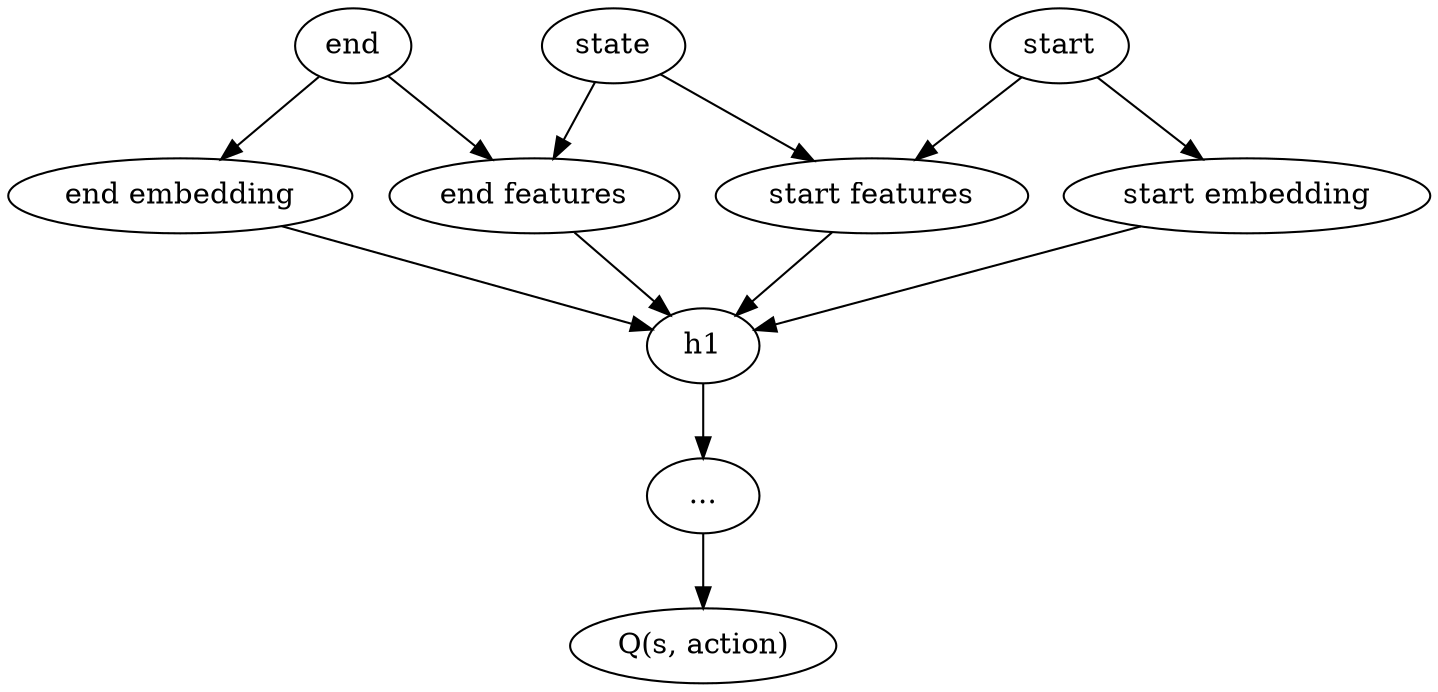 digraph "gnn_embeds_action"{
    graph [dpi = 300];
    state [label = "state"]
    start [label = "start"]
    end [label = "end"]
    start_features [label = "start features"]
    end_features [label = "end features"]
    start_embedding [label = "start embedding"]
    end_embedding [label = "end embedding"]
    h1 [label = "h1"]
    hx [label = "..."]
    output [label = "Q(s, action)"]

    state -> start_features
    state -> end_features
    start -> start_features
    end -> end_features
    end -> end_embedding
    start -> start_embedding
    start_features -> h1
    end_features -> h1
    end_embedding -> h1
    start_embedding -> h1
    h1 -> hx
    hx -> output

}